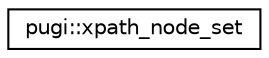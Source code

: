 digraph "Graphical Class Hierarchy"
{
 // LATEX_PDF_SIZE
  edge [fontname="Helvetica",fontsize="10",labelfontname="Helvetica",labelfontsize="10"];
  node [fontname="Helvetica",fontsize="10",shape=record];
  rankdir="LR";
  Node0 [label="pugi::xpath_node_set",height=0.2,width=0.4,color="black", fillcolor="white", style="filled",URL="$classpugi_1_1xpath__node__set.html",tooltip=" "];
}
